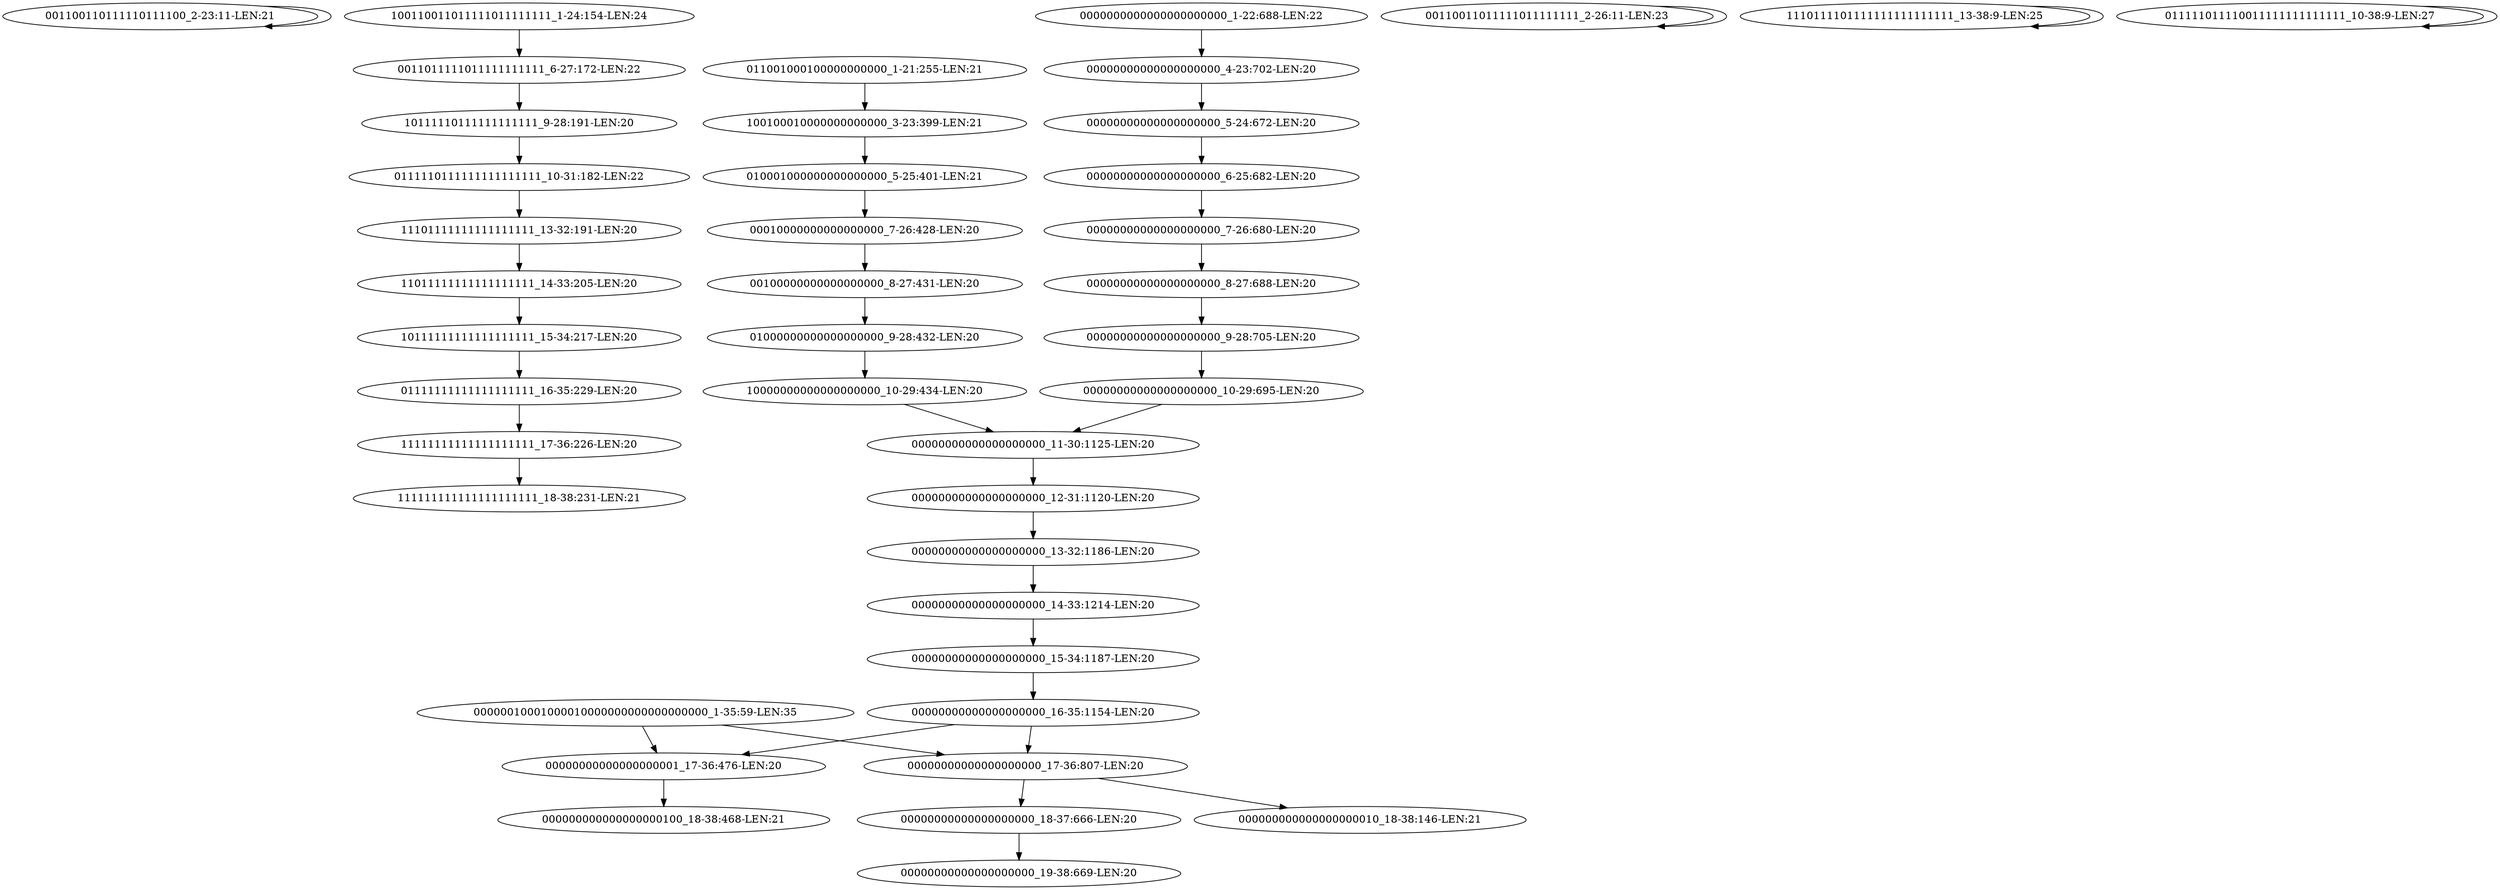 digraph G {
    "001100110111110111100_2-23:11-LEN:21" -> "001100110111110111100_2-23:11-LEN:21";
    "10111110111111111111_9-28:191-LEN:20" -> "0111110111111111111111_10-31:182-LEN:22";
    "01000000000000000000_9-28:432-LEN:20" -> "10000000000000000000_10-29:434-LEN:20";
    "11101111111111111111_13-32:191-LEN:20" -> "11011111111111111111_14-33:205-LEN:20";
    "00000000000000000000_8-27:688-LEN:20" -> "00000000000000000000_9-28:705-LEN:20";
    "00000000000000000000_11-30:1125-LEN:20" -> "00000000000000000000_12-31:1120-LEN:20";
    "00000010001000010000000000000000000_1-35:59-LEN:35" -> "00000000000000000001_17-36:476-LEN:20";
    "00000010001000010000000000000000000_1-35:59-LEN:35" -> "00000000000000000000_17-36:807-LEN:20";
    "00000000000000000001_17-36:476-LEN:20" -> "000000000000000000100_18-38:468-LEN:21";
    "00000000000000000000_5-24:672-LEN:20" -> "00000000000000000000_6-25:682-LEN:20";
    "00000000000000000000_15-34:1187-LEN:20" -> "00000000000000000000_16-35:1154-LEN:20";
    "0011011111011111111111_6-27:172-LEN:22" -> "10111110111111111111_9-28:191-LEN:20";
    "00000000000000000000_6-25:682-LEN:20" -> "00000000000000000000_7-26:680-LEN:20";
    "00000000000000000000_9-28:705-LEN:20" -> "00000000000000000000_10-29:695-LEN:20";
    "11111111111111111111_17-36:226-LEN:20" -> "111111111111111111111_18-38:231-LEN:21";
    "00110011011111011111111_2-26:11-LEN:23" -> "00110011011111011111111_2-26:11-LEN:23";
    "00000000000000000000_12-31:1120-LEN:20" -> "00000000000000000000_13-32:1186-LEN:20";
    "00000000000000000000_13-32:1186-LEN:20" -> "00000000000000000000_14-33:1214-LEN:20";
    "11011111111111111111_14-33:205-LEN:20" -> "10111111111111111111_15-34:217-LEN:20";
    "10000000000000000000_10-29:434-LEN:20" -> "00000000000000000000_11-30:1125-LEN:20";
    "0111110111111111111111_10-31:182-LEN:22" -> "11101111111111111111_13-32:191-LEN:20";
    "100110011011111011111111_1-24:154-LEN:24" -> "0011011111011111111111_6-27:172-LEN:22";
    "10111111111111111111_15-34:217-LEN:20" -> "01111111111111111111_16-35:229-LEN:20";
    "1110111101111111111111111_13-38:9-LEN:25" -> "1110111101111111111111111_13-38:9-LEN:25";
    "00000000000000000000_14-33:1214-LEN:20" -> "00000000000000000000_15-34:1187-LEN:20";
    "01111111111111111111_16-35:229-LEN:20" -> "11111111111111111111_17-36:226-LEN:20";
    "00000000000000000000_7-26:680-LEN:20" -> "00000000000000000000_8-27:688-LEN:20";
    "011001000100000000000_1-21:255-LEN:21" -> "100100010000000000000_3-23:399-LEN:21";
    "100100010000000000000_3-23:399-LEN:21" -> "010001000000000000000_5-25:401-LEN:21";
    "00000000000000000000_16-35:1154-LEN:20" -> "00000000000000000001_17-36:476-LEN:20";
    "00000000000000000000_16-35:1154-LEN:20" -> "00000000000000000000_17-36:807-LEN:20";
    "011111011110011111111111111_10-38:9-LEN:27" -> "011111011110011111111111111_10-38:9-LEN:27";
    "010001000000000000000_5-25:401-LEN:21" -> "00010000000000000000_7-26:428-LEN:20";
    "00010000000000000000_7-26:428-LEN:20" -> "00100000000000000000_8-27:431-LEN:20";
    "00000000000000000000_17-36:807-LEN:20" -> "000000000000000000010_18-38:146-LEN:21";
    "00000000000000000000_17-36:807-LEN:20" -> "00000000000000000000_18-37:666-LEN:20";
    "00000000000000000000_10-29:695-LEN:20" -> "00000000000000000000_11-30:1125-LEN:20";
    "00000000000000000000_4-23:702-LEN:20" -> "00000000000000000000_5-24:672-LEN:20";
    "00000000000000000000_18-37:666-LEN:20" -> "00000000000000000000_19-38:669-LEN:20";
    "0000000000000000000000_1-22:688-LEN:22" -> "00000000000000000000_4-23:702-LEN:20";
    "00100000000000000000_8-27:431-LEN:20" -> "01000000000000000000_9-28:432-LEN:20";
}
